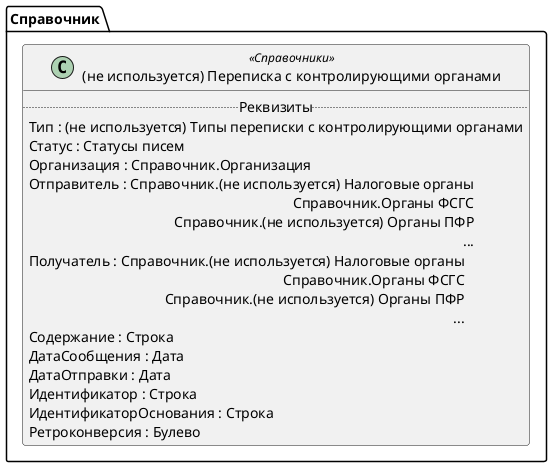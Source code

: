 ﻿@startuml УдалитьПерепискаСКонтролирующимиОрганами
'!include templates.wsd
'..\include templates.wsd
class Справочник.УдалитьПерепискаСКонтролирующимиОрганами as "(не используется) Переписка с контролирующими органами" <<Справочники>>
{
..Реквизиты..
Тип : (не используется) Типы переписки с контролирующими органами
Статус : Статусы писем
Организация : Справочник.Организация
Отправитель : Справочник.(не используется) Налоговые органы\rСправочник.Органы ФСГС\rСправочник.(не используется) Органы ПФР\r...
Получатель : Справочник.(не используется) Налоговые органы\rСправочник.Органы ФСГС\rСправочник.(не используется) Органы ПФР\r...
Содержание : Строка
ДатаСообщения : Дата
ДатаОтправки : Дата
Идентификатор : Строка
ИдентификаторОснования : Строка
Ретроконверсия : Булево
}
@enduml
